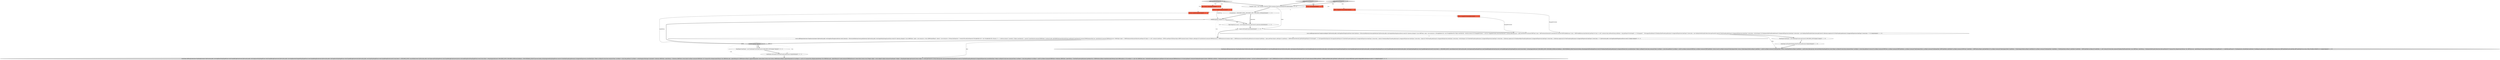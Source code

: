 digraph {
17 [style = filled, label = "source.addDragListener(new DragSourceListener(){@Override public void dragStart(DragSourceEvent event){selection = (IStructuredSelection)viewer.getSelection()}@Override public void dragSetData(DragSourceEvent event){if (!selection.isEmpty()) {List<DBNNode> nodes = new ArrayList<>()List<DBPNamedObject> objects = new ArrayList<>()String lineSeparator = CommonUtils.getLineSeparator()StringBuilder buf = new StringBuilder()for (Iterator<?> i = selection.iterator() i.hasNext() ){Object nextSelected = i.next()if (!(nextSelected instanceof DBNNode)) {continue}nodes.add((DBNNode)nextSelected)String nodeNameif (nextSelected instanceof DBNDatabaseNode && !(nextSelected instanceof DBNDataSource)) {DBSObject object = ((DBNDatabaseNode)nextSelected).getObject()if (object == null) {continue}nodeName = DBUtils.getObjectFullName(object,DBPEvaluationContext.UI)objects.add(object)}if (nextSelected instanceof DBNDataSource) {DBPDataSourceContainer object = ((DBNDataSource)nextSelected).getDataSourceContainer()nodeName = object.getName()objects.add(object)}{nodeName = ((DBNNode)nextSelected).getNodeTargetName()}if (buf.length() > 0) {buf.append(lineSeparator)}buf.append(nodeName)}if (TreeNodeTransfer.getInstance().isSupportedType(event.dataType)) {event.data = nodes}if (DatabaseObjectTransfer.getInstance().isSupportedType(event.dataType)) {event.data = objects}if (TextTransfer.getInstance().isSupportedType(event.dataType)) {event.data = buf.toString()}}{if (TreeNodeTransfer.getInstance().isSupportedType(event.dataType)) {event.data = Collections.emptyList()}if (DatabaseObjectTransfer.getInstance().isSupportedType(event.dataType)) {event.data = Collections.emptyList()}if (TextTransfer.getInstance().isSupportedType(event.dataType)) {event.data = \"\"}}}@Override public void dragFinished(DragSourceEvent event){}})@@@10@@@['0', '0', '1']", fillcolor = white, shape = ellipse image = "AAA0AAABBB3BBB"];
9 [style = filled, label = "addDragSourceSupport['0', '1', '0']", fillcolor = lightgray, shape = diamond image = "AAA0AAABBB2BBB"];
22 [style = filled, label = "boolean enableDrop@@@2@@@['0', '0', '1']", fillcolor = tomato, shape = box image = "AAA0AAABBB3BBB"];
3 [style = filled, label = "Transfer(( types = new Transfer((((edu.fdu.CPPDG.tinypdg.pe.ExpressionInfo@b3801@@@3@@@['1', '1', '1']", fillcolor = white, shape = ellipse image = "AAA0AAABBB1BBB"];
19 [style = filled, label = "addDragAndDropSupport['0', '0', '1']", fillcolor = lightgray, shape = diamond image = "AAA0AAABBB3BBB"];
6 [style = filled, label = "final DragSource source = new DragSource(viewer.getControl(),operations)@@@8@@@['1', '1', '1']", fillcolor = white, shape = ellipse image = "AAA0AAABBB1BBB"];
13 [style = filled, label = "dropTarget.setTransfer(TreeNodeTransfer.getInstance())@@@80@@@['0', '0', '1']", fillcolor = white, shape = ellipse image = "AAA0AAABBB3BBB"];
16 [style = filled, label = "enableDrag@@@7@@@['0', '0', '1']", fillcolor = white, shape = diamond image = "AAA0AAABBB3BBB"];
10 [style = filled, label = "dropTarget.setTransfer(DatabaseTaskTransfer.getInstance())@@@58@@@['0', '1', '0']", fillcolor = white, shape = ellipse image = "AAA1AAABBB2BBB"];
5 [style = filled, label = "source.setTransfer(types)@@@9@@@['1', '1', '1']", fillcolor = white, shape = ellipse image = "AAA0AAABBB1BBB"];
1 [style = filled, label = "Viewer viewer@@@2@@@['1', '1', '0']", fillcolor = tomato, shape = box image = "AAA0AAABBB1BBB"];
21 [style = filled, label = "final Viewer viewer@@@2@@@['0', '0', '1']", fillcolor = tomato, shape = box image = "AAA0AAABBB3BBB"];
12 [style = filled, label = "DropTarget dropTarget = new DropTarget(viewer.getControl(),DND.DROP_MOVE)@@@57@@@['0', '1', '0']", fillcolor = white, shape = ellipse image = "AAA1AAABBB2BBB"];
20 [style = filled, label = "dropTarget.addDropListener(new DropTargetListener(){@Override public void dragEnter(DropTargetEvent event){handleDragEvent(event)}@Override public void dragLeave(DropTargetEvent event){handleDragEvent(event)}@Override public void dragOperationChanged(DropTargetEvent event){handleDragEvent(event)}@Override public void dragOver(DropTargetEvent event){handleDragEvent(event)}@Override public void drop(DropTargetEvent event){handleDragEvent(event)if (event.detail == DND.DROP_MOVE) {moveNodes(event)}}@Override public void dropAccept(DropTargetEvent event){handleDragEvent(event)}private void handleDragEvent(DropTargetEvent event){event.detail = isDropSupported(event)? DND.DROP_MOVE: DND.DROP_NONEevent.feedback = DND.FEEDBACK_SELECT}private boolean isDropSupported(DropTargetEvent event){if (TreeNodeTransfer.getInstance().isSupportedType(event.currentDataType)) {Object curObjectif (event.item instanceof Item) {curObject = event.item.getData()}{curObject = null}@SuppressWarnings(\"unchecked\") Collection<DBNNode> nodesToDrop = (Collection<DBNNode>)event.dataif (curObject instanceof DBNNode) {if (!CommonUtils.isEmpty(nodesToDrop)) {for (DBNNode node : nodesToDrop){if (!((DBNNode)curObject).supportsDrop(node)) {return false}}return true}{return ((DBNNode)curObject).supportsDrop(null)}}if (curObject == null) {if (!CommonUtils.isEmpty(nodesToDrop)) {for (DBNNode node : nodesToDrop){if (!(node instanceof DBNDataSource)) {return false}}return true}{Widget widget = event.widgetif (widget instanceof DropTarget) {widget = ((DropTarget)widget).getControl()}return widget == viewer.getControl()}}}return false}private void moveNodes(DropTargetEvent event){if (TreeNodeTransfer.getInstance().isSupportedType(event.currentDataType)) {Object curObjectif (event.item instanceof Item) {curObject = event.item.getData()}{curObject = null}if (curObject instanceof DBNNode) {Collection<DBNNode> nodesToDrop = TreeNodeTransfer.getInstance().getObject()try {((DBNNode)curObject).dropNodes(nodesToDrop)}catch (DBException e) }if (curObject == null) {for (DBNNode node : TreeNodeTransfer.getInstance().getObject()){if (node instanceof DBNDataSource) {if (viewer.getInput() instanceof DatabaseNavigatorContent) {DBNNode rootNode = ((DatabaseNavigatorContent)viewer.getInput()).getRootNode()if (rootNode != null && rootNode.getOwnerProject() != null) {((DBNDataSource)node).moveToFolder(rootNode.getOwnerProject(),null)}}}if (node instanceof DBNLocalFolder) {((DBNLocalFolder)node).getFolder().setParent(null)}{continue}DBNModel.updateConfigAndRefreshDatabases(node)}}}}})@@@81@@@['0', '0', '1']", fillcolor = lightgray, shape = ellipse image = "AAA0AAABBB3BBB"];
4 [style = filled, label = "source.addDragListener(new DragSourceAdapter(){@Override public void dragStart(DragSourceEvent event){selection = (IStructuredSelection)viewer.getSelection()}@Override public void dragSetData(DragSourceEvent event){if (!selection.isEmpty()) {List<DBTTask> tasks = new ArrayList<>()StringBuilder buf = new StringBuilder()for (Object nextSelected : selection.toArray()){if (draggableChecker != null && !draggableChecker.select(nextSelected)) {continue}DBTTask task = nullif (nextSelected instanceof DBTTask) {task = (DBTTask)nextSelected}if (nextSelected instanceof DBTTaskReference) {task = ((DBTTaskReference)nextSelected).getTask()}if (task == null) {continue}tasks.add(task)String taskName = task.getName()if (buf.length() > 0) {buf.append(\", \")}buf.append(taskName)}if (DatabaseTaskTransfer.getInstance().isSupportedType(event.dataType)) {event.data = new DatabaseTaskTransfer.Data(viewer.getControl(),tasks)}if (TextTransfer.getInstance().isSupportedType(event.dataType)) {event.data = buf.toString()}}{if (DatabaseTaskTransfer.getInstance().isSupportedType(event.dataType)) {event.data = new DatabaseTaskTransfer.Data(viewer.getControl(),Collections.emptyList())}if (TextTransfer.getInstance().isSupportedType(event.dataType)) {event.data = \"\"}}}})@@@9@@@['1', '1', '0']", fillcolor = white, shape = ellipse image = "AAA0AAABBB1BBB"];
18 [style = filled, label = "enableDrop@@@78@@@['0', '0', '1']", fillcolor = lightgray, shape = diamond image = "AAA0AAABBB3BBB"];
15 [style = filled, label = "boolean enableDrag@@@2@@@['0', '0', '1']", fillcolor = tomato, shape = box image = "AAA0AAABBB3BBB"];
8 [style = filled, label = "IFilter draggableChecker@@@2@@@['0', '1', '0']", fillcolor = tomato, shape = box image = "AAA0AAABBB2BBB"];
11 [style = filled, label = "dropTarget.addDropListener(new DropTargetListener(){@Override public void dragEnter(DropTargetEvent event){handleDragEvent(event)}@Override public void dragLeave(DropTargetEvent event){handleDragEvent(event)}@Override public void dragOperationChanged(DropTargetEvent event){handleDragEvent(event)}@Override public void dragOver(DropTargetEvent event){handleDragEvent(event)}@Override public void drop(DropTargetEvent event){handleDragEvent(event)if (event.detail == DND.DROP_MOVE) {moveNodes(event)}}@Override public void dropAccept(DropTargetEvent event){handleDragEvent(event)}private void handleDragEvent(DropTargetEvent event){event.detail = isDropSupported(event)? DND.DROP_MOVE: DND.DROP_NONEevent.feedback = DND.FEEDBACK_SELECT}private boolean isDropSupported(DropTargetEvent event){if (DatabaseTaskTransfer.getInstance().isSupportedType(event.currentDataType)) {Object curObjectif (event.item instanceof Item) {curObject = event.item.getData()}{curObject = null}if (curObject instanceof DBTTask || curObject instanceof DBTTaskFolder) {return true}if (curObject instanceof TaskCategoryNode) {return ((TaskCategoryNode)curObject).taskFolder != null}if (curObject instanceof TaskTypeNode) {return ((TaskTypeNode)curObject).taskFolder != null}}return false}private void moveNodes(DropTargetEvent event){Object curObjectif (event.item instanceof Item) {curObject = event.item.getData()}{return}if (curObject instanceof DBTTask || curObject instanceof DBTTaskFolder || curObject instanceof TaskCategoryNode || curObject instanceof TaskTypeNode) {DBTTaskFolder taskFolderif (curObject instanceof DBTTask) {taskFolder = ((DBTTask)curObject).getTaskFolder()}if (curObject instanceof TaskCategoryNode) {taskFolder = ((TaskCategoryNode)curObject).taskFolder}if (curObject instanceof TaskTypeNode) {taskFolder = ((TaskTypeNode)curObject).taskFolder}{taskFolder = (DBTTaskFolder)curObject}if (taskFolder == null) {return}if (event.data instanceof DatabaseTaskTransfer.Data) {List<DBTTask> tasksToDrop = ((DatabaseTaskTransfer.Data)event.data).getTasks()if (!CommonUtils.isEmpty(tasksToDrop)) {for (DBTTask task : tasksToDrop){if (task instanceof TaskImpl && task.getProject() == taskFolder.getProject()) {((TaskImpl)task).setTaskFolder(taskFolder)}}TaskRegistry.getInstance().notifyTaskFoldersListeners(new DBTTaskFolderEvent(taskFolder,DBTTaskFolderEvent.Action.TASK_FOLDER_UPDATE))}}}}})@@@59@@@['0', '1', '0']", fillcolor = lightgray, shape = ellipse image = "AAA1AAABBB2BBB"];
2 [style = filled, label = "int operations = DND.DROP_MOVE | DND.DROP_COPY | DND.DROP_LINK@@@6@@@['1', '1', '1']", fillcolor = white, shape = ellipse image = "AAA0AAABBB1BBB"];
0 [style = filled, label = "IFilter draggableChecker@@@2@@@['1', '0', '0']", fillcolor = tomato, shape = box image = "AAA0AAABBB1BBB"];
7 [style = filled, label = "addDragSourceSupport['1', '0', '0']", fillcolor = lightgray, shape = diamond image = "AAA0AAABBB1BBB"];
14 [style = filled, label = "DropTarget dropTarget = new DropTarget(viewer.getControl(),DND.DROP_MOVE)@@@79@@@['0', '0', '1']", fillcolor = white, shape = ellipse image = "AAA0AAABBB3BBB"];
19->3 [style = bold, label=""];
19->21 [style = dotted, label="true"];
22->18 [style = solid, label="enableDrop"];
9->8 [style = dotted, label="true"];
18->20 [style = dotted, label="true"];
3->5 [style = solid, label="types"];
3->2 [style = bold, label=""];
16->18 [style = bold, label=""];
8->4 [style = solid, label="draggableChecker"];
1->22 [style = dashed, label="0"];
9->3 [style = bold, label=""];
2->6 [style = solid, label="operations"];
14->13 [style = bold, label=""];
9->1 [style = dotted, label="true"];
4->17 [style = dashed, label="0"];
10->11 [style = bold, label=""];
7->1 [style = dotted, label="true"];
5->4 [style = bold, label=""];
16->6 [style = dotted, label="true"];
17->20 [style = solid, label="data"];
18->13 [style = dotted, label="true"];
5->17 [style = bold, label=""];
7->3 [style = bold, label=""];
4->11 [style = solid, label="data"];
18->14 [style = dotted, label="true"];
12->10 [style = bold, label=""];
19->22 [style = dotted, label="true"];
19->15 [style = dotted, label="true"];
16->6 [style = bold, label=""];
4->12 [style = bold, label=""];
6->5 [style = bold, label=""];
2->6 [style = bold, label=""];
2->16 [style = bold, label=""];
15->16 [style = solid, label="enableDrag"];
7->0 [style = dotted, label="true"];
13->20 [style = bold, label=""];
18->14 [style = bold, label=""];
16->5 [style = dotted, label="true"];
16->17 [style = dotted, label="true"];
0->4 [style = solid, label="draggableChecker"];
17->18 [style = bold, label=""];
}
